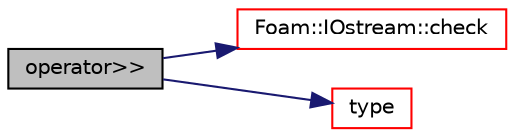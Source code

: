 digraph "operator&gt;&gt;"
{
  bgcolor="transparent";
  edge [fontname="Helvetica",fontsize="10",labelfontname="Helvetica",labelfontsize="10"];
  node [fontname="Helvetica",fontsize="10",shape=record];
  rankdir="LR";
  Node1451 [label="operator\>\>",height=0.2,width=0.4,color="black", fillcolor="grey75", style="filled", fontcolor="black"];
  Node1451 -> Node1452 [color="midnightblue",fontsize="10",style="solid",fontname="Helvetica"];
  Node1452 [label="Foam::IOstream::check",height=0.2,width=0.4,color="red",URL="$a27333.html#a367eb3425fc4e8270e2aa961df8ac8a5",tooltip="Check IOstream status for given operation. "];
  Node1451 -> Node1503 [color="midnightblue",fontsize="10",style="solid",fontname="Helvetica"];
  Node1503 [label="type",height=0.2,width=0.4,color="red",URL="$a21851.html#aec48583af672626378f501eb9fc32cd1",tooltip="Return the file type: DIRECTORY or FILE. "];
}
